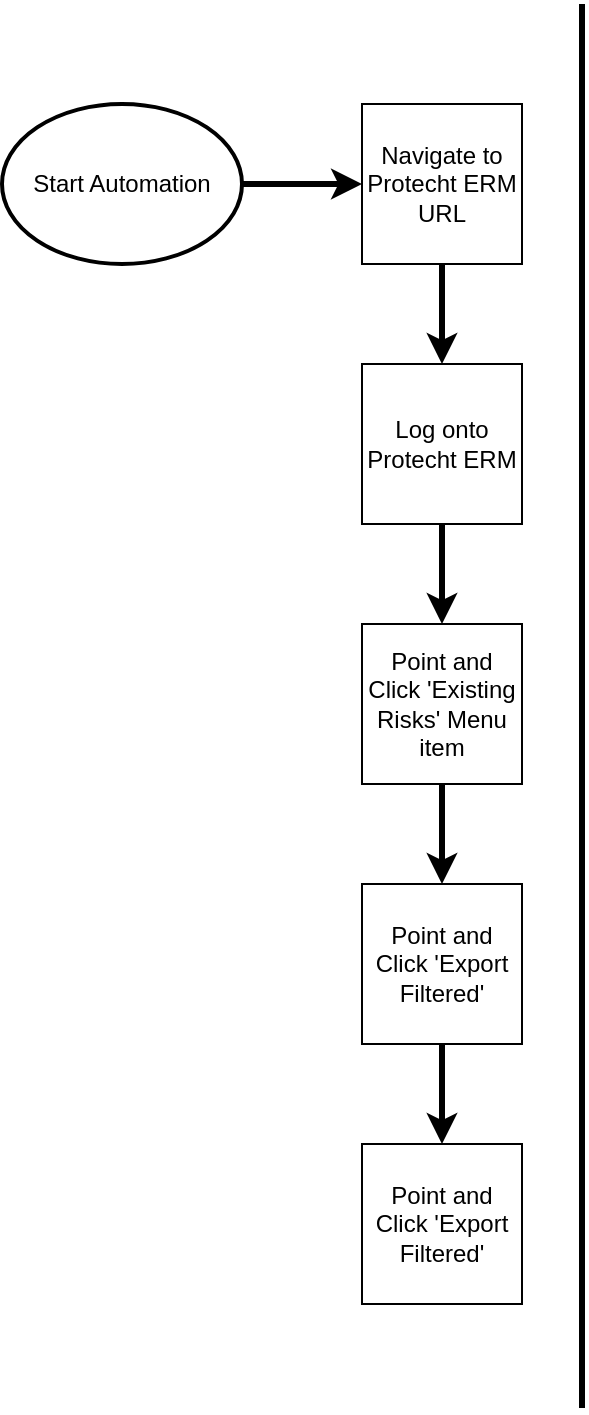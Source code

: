 <mxfile version="13.6.3" type="github">
  <diagram id="lYcZjQEPsABlASk830r1" name="Page-1">
    <mxGraphModel dx="1422" dy="762" grid="1" gridSize="10" guides="1" tooltips="1" connect="1" arrows="1" fold="1" page="1" pageScale="1" pageWidth="850" pageHeight="1100" math="0" shadow="0">
      <root>
        <mxCell id="0" />
        <mxCell id="1" parent="0" />
        <mxCell id="qo7FwEhdHxveH8ai7AlW-3" style="edgeStyle=orthogonalEdgeStyle;rounded=0;orthogonalLoop=1;jettySize=auto;html=1;strokeWidth=3;" parent="1" source="qo7FwEhdHxveH8ai7AlW-1" target="qo7FwEhdHxveH8ai7AlW-2" edge="1">
          <mxGeometry relative="1" as="geometry" />
        </mxCell>
        <mxCell id="qo7FwEhdHxveH8ai7AlW-1" value="Start Automation" style="strokeWidth=2;html=1;shape=mxgraph.flowchart.start_1;whiteSpace=wrap;fontFamily=Helvetica;fontSize=12;fontColor=#000000;align=center;strokeColor=#000000;fillColor=#ffffff;" parent="1" vertex="1">
          <mxGeometry x="30" y="90" width="120" height="80" as="geometry" />
        </mxCell>
        <mxCell id="qo7FwEhdHxveH8ai7AlW-5" value="" style="edgeStyle=orthogonalEdgeStyle;rounded=0;orthogonalLoop=1;jettySize=auto;html=1;strokeWidth=3;" parent="1" source="qo7FwEhdHxveH8ai7AlW-2" target="qo7FwEhdHxveH8ai7AlW-4" edge="1">
          <mxGeometry relative="1" as="geometry" />
        </mxCell>
        <mxCell id="qo7FwEhdHxveH8ai7AlW-2" value="Navigate to Protecht ERM URL" style="whiteSpace=wrap;html=1;aspect=fixed;" parent="1" vertex="1">
          <mxGeometry x="210" y="90" width="80" height="80" as="geometry" />
        </mxCell>
        <mxCell id="qo7FwEhdHxveH8ai7AlW-7" value="" style="edgeStyle=orthogonalEdgeStyle;rounded=0;orthogonalLoop=1;jettySize=auto;html=1;strokeWidth=3;" parent="1" source="qo7FwEhdHxveH8ai7AlW-4" target="qo7FwEhdHxveH8ai7AlW-6" edge="1">
          <mxGeometry relative="1" as="geometry" />
        </mxCell>
        <mxCell id="qo7FwEhdHxveH8ai7AlW-4" value="Log onto Protecht ERM" style="whiteSpace=wrap;html=1;aspect=fixed;" parent="1" vertex="1">
          <mxGeometry x="210" y="220" width="80" height="80" as="geometry" />
        </mxCell>
        <mxCell id="qo7FwEhdHxveH8ai7AlW-9" value="" style="edgeStyle=orthogonalEdgeStyle;rounded=0;orthogonalLoop=1;jettySize=auto;html=1;strokeWidth=3;" parent="1" source="qo7FwEhdHxveH8ai7AlW-6" target="qo7FwEhdHxveH8ai7AlW-8" edge="1">
          <mxGeometry relative="1" as="geometry" />
        </mxCell>
        <mxCell id="qo7FwEhdHxveH8ai7AlW-6" value="Point and Click &#39;Existing Risks&#39; Menu item" style="whiteSpace=wrap;html=1;aspect=fixed;" parent="1" vertex="1">
          <mxGeometry x="210" y="350" width="80" height="80" as="geometry" />
        </mxCell>
        <mxCell id="qo7FwEhdHxveH8ai7AlW-11" value="" style="edgeStyle=orthogonalEdgeStyle;rounded=0;orthogonalLoop=1;jettySize=auto;html=1;strokeWidth=3;" parent="1" source="qo7FwEhdHxveH8ai7AlW-8" target="qo7FwEhdHxveH8ai7AlW-10" edge="1">
          <mxGeometry relative="1" as="geometry" />
        </mxCell>
        <mxCell id="qo7FwEhdHxveH8ai7AlW-8" value="Point and Click &#39;Export Filtered&#39;" style="whiteSpace=wrap;html=1;aspect=fixed;" parent="1" vertex="1">
          <mxGeometry x="210" y="480" width="80" height="80" as="geometry" />
        </mxCell>
        <mxCell id="qo7FwEhdHxveH8ai7AlW-10" value="Point and Click &#39;Export Filtered&#39;" style="whiteSpace=wrap;html=1;aspect=fixed;" parent="1" vertex="1">
          <mxGeometry x="210" y="610" width="80" height="80" as="geometry" />
        </mxCell>
        <mxCell id="qo7FwEhdHxveH8ai7AlW-15" value="" style="endArrow=none;html=1;strokeWidth=3;" parent="1" edge="1">
          <mxGeometry width="50" height="50" relative="1" as="geometry">
            <mxPoint x="320" y="742" as="sourcePoint" />
            <mxPoint x="320" y="40" as="targetPoint" />
          </mxGeometry>
        </mxCell>
      </root>
    </mxGraphModel>
  </diagram>
</mxfile>
